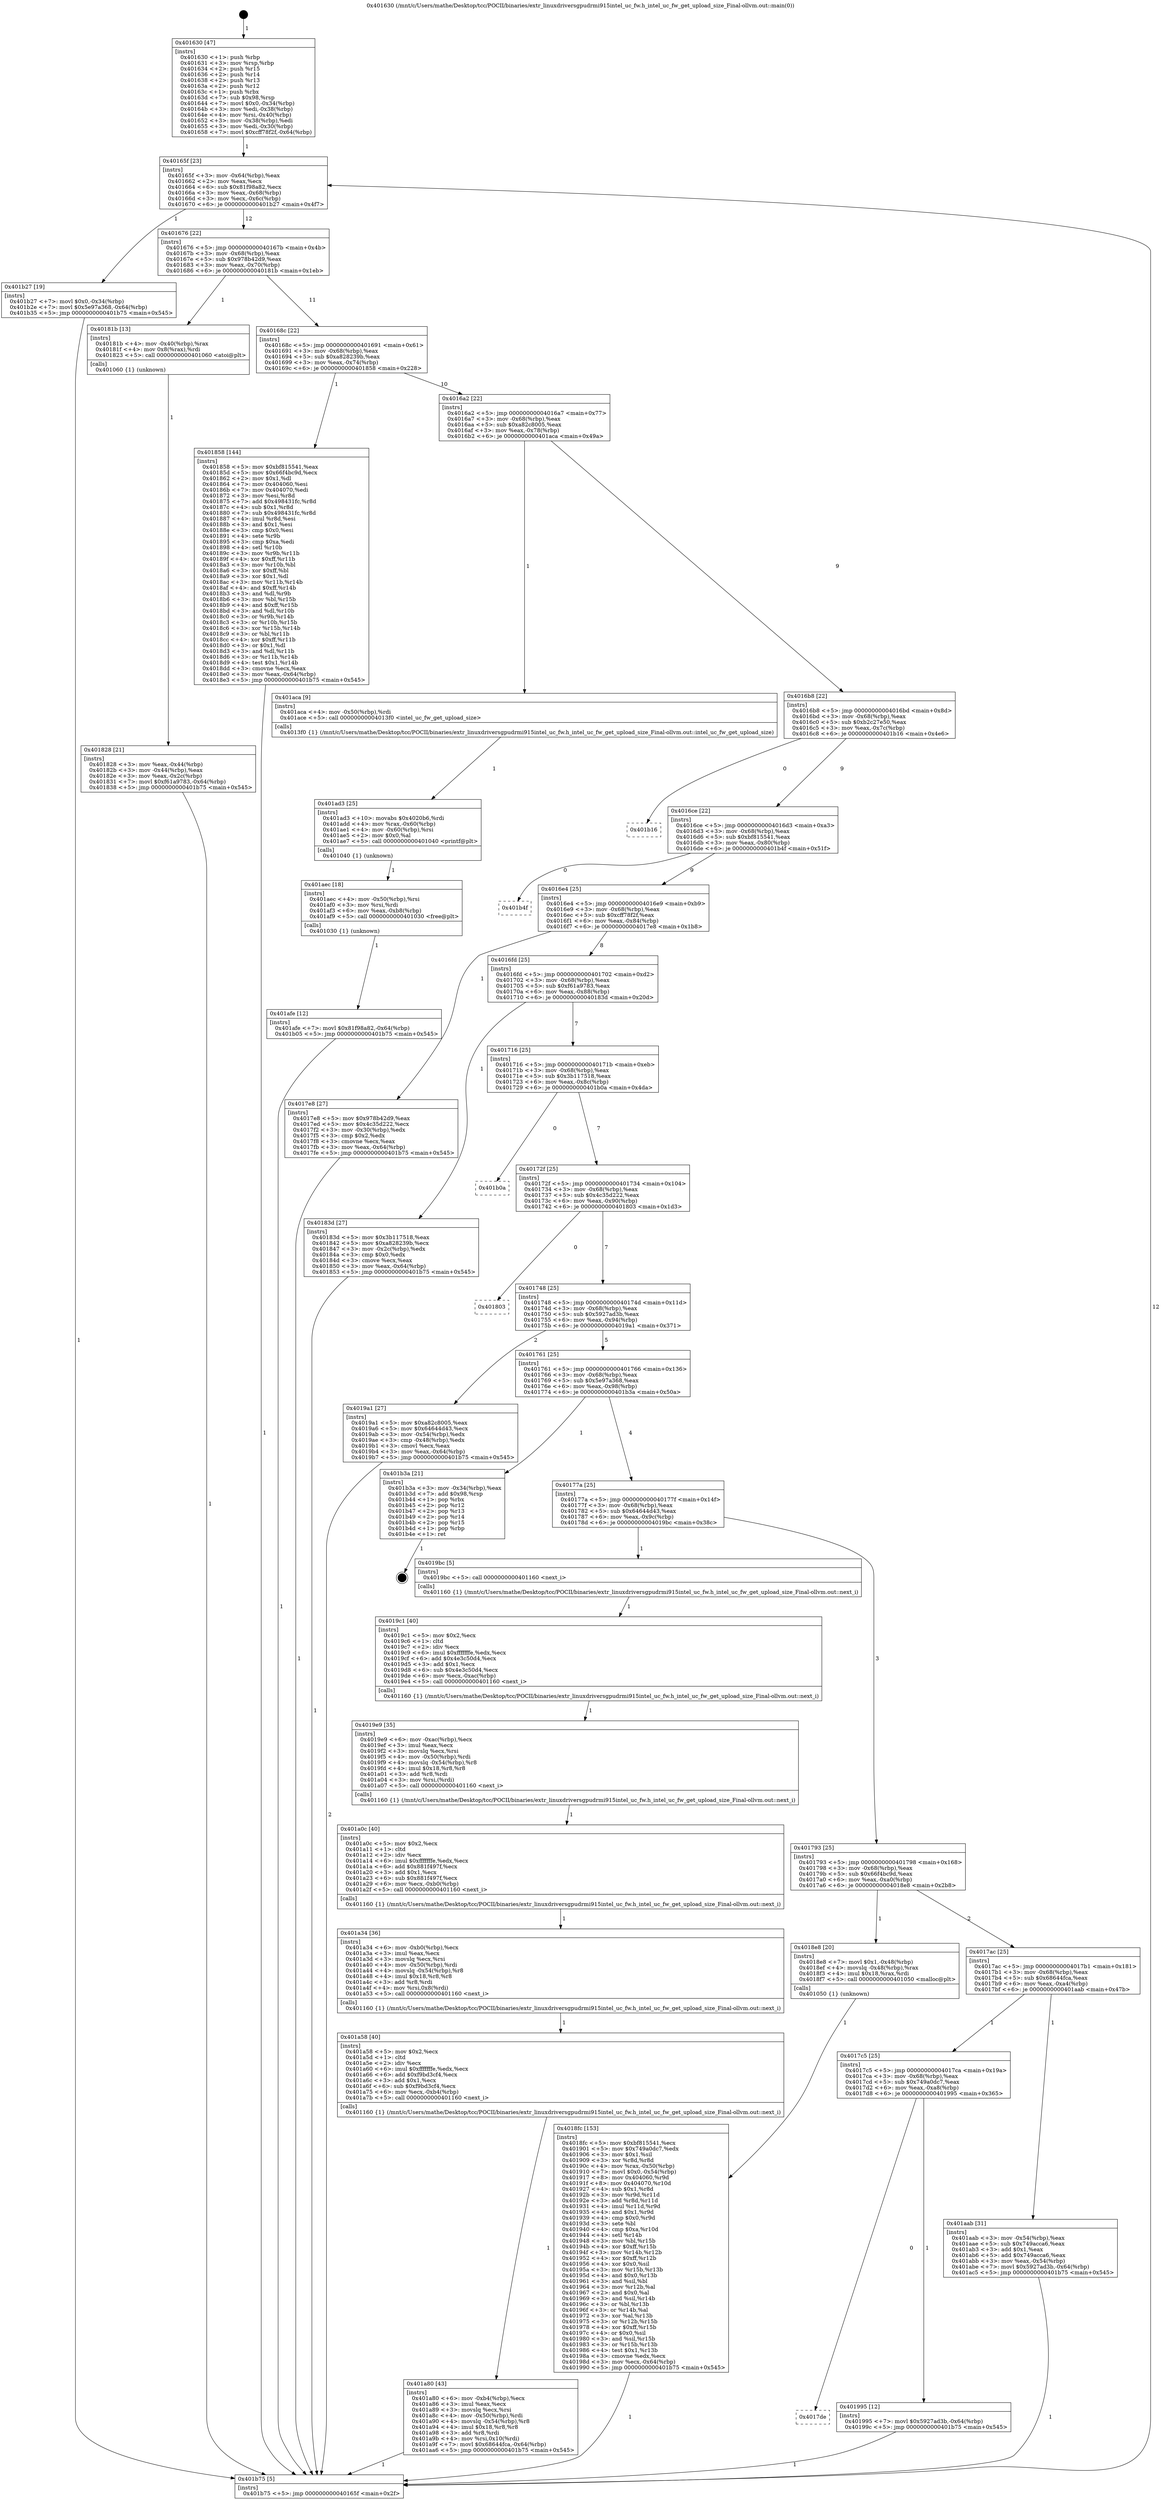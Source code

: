 digraph "0x401630" {
  label = "0x401630 (/mnt/c/Users/mathe/Desktop/tcc/POCII/binaries/extr_linuxdriversgpudrmi915intel_uc_fw.h_intel_uc_fw_get_upload_size_Final-ollvm.out::main(0))"
  labelloc = "t"
  node[shape=record]

  Entry [label="",width=0.3,height=0.3,shape=circle,fillcolor=black,style=filled]
  "0x40165f" [label="{
     0x40165f [23]\l
     | [instrs]\l
     &nbsp;&nbsp;0x40165f \<+3\>: mov -0x64(%rbp),%eax\l
     &nbsp;&nbsp;0x401662 \<+2\>: mov %eax,%ecx\l
     &nbsp;&nbsp;0x401664 \<+6\>: sub $0x81f98a82,%ecx\l
     &nbsp;&nbsp;0x40166a \<+3\>: mov %eax,-0x68(%rbp)\l
     &nbsp;&nbsp;0x40166d \<+3\>: mov %ecx,-0x6c(%rbp)\l
     &nbsp;&nbsp;0x401670 \<+6\>: je 0000000000401b27 \<main+0x4f7\>\l
  }"]
  "0x401b27" [label="{
     0x401b27 [19]\l
     | [instrs]\l
     &nbsp;&nbsp;0x401b27 \<+7\>: movl $0x0,-0x34(%rbp)\l
     &nbsp;&nbsp;0x401b2e \<+7\>: movl $0x5e97a368,-0x64(%rbp)\l
     &nbsp;&nbsp;0x401b35 \<+5\>: jmp 0000000000401b75 \<main+0x545\>\l
  }"]
  "0x401676" [label="{
     0x401676 [22]\l
     | [instrs]\l
     &nbsp;&nbsp;0x401676 \<+5\>: jmp 000000000040167b \<main+0x4b\>\l
     &nbsp;&nbsp;0x40167b \<+3\>: mov -0x68(%rbp),%eax\l
     &nbsp;&nbsp;0x40167e \<+5\>: sub $0x978b42d9,%eax\l
     &nbsp;&nbsp;0x401683 \<+3\>: mov %eax,-0x70(%rbp)\l
     &nbsp;&nbsp;0x401686 \<+6\>: je 000000000040181b \<main+0x1eb\>\l
  }"]
  Exit [label="",width=0.3,height=0.3,shape=circle,fillcolor=black,style=filled,peripheries=2]
  "0x40181b" [label="{
     0x40181b [13]\l
     | [instrs]\l
     &nbsp;&nbsp;0x40181b \<+4\>: mov -0x40(%rbp),%rax\l
     &nbsp;&nbsp;0x40181f \<+4\>: mov 0x8(%rax),%rdi\l
     &nbsp;&nbsp;0x401823 \<+5\>: call 0000000000401060 \<atoi@plt\>\l
     | [calls]\l
     &nbsp;&nbsp;0x401060 \{1\} (unknown)\l
  }"]
  "0x40168c" [label="{
     0x40168c [22]\l
     | [instrs]\l
     &nbsp;&nbsp;0x40168c \<+5\>: jmp 0000000000401691 \<main+0x61\>\l
     &nbsp;&nbsp;0x401691 \<+3\>: mov -0x68(%rbp),%eax\l
     &nbsp;&nbsp;0x401694 \<+5\>: sub $0xa828239b,%eax\l
     &nbsp;&nbsp;0x401699 \<+3\>: mov %eax,-0x74(%rbp)\l
     &nbsp;&nbsp;0x40169c \<+6\>: je 0000000000401858 \<main+0x228\>\l
  }"]
  "0x401afe" [label="{
     0x401afe [12]\l
     | [instrs]\l
     &nbsp;&nbsp;0x401afe \<+7\>: movl $0x81f98a82,-0x64(%rbp)\l
     &nbsp;&nbsp;0x401b05 \<+5\>: jmp 0000000000401b75 \<main+0x545\>\l
  }"]
  "0x401858" [label="{
     0x401858 [144]\l
     | [instrs]\l
     &nbsp;&nbsp;0x401858 \<+5\>: mov $0xbf815541,%eax\l
     &nbsp;&nbsp;0x40185d \<+5\>: mov $0x66f4bc9d,%ecx\l
     &nbsp;&nbsp;0x401862 \<+2\>: mov $0x1,%dl\l
     &nbsp;&nbsp;0x401864 \<+7\>: mov 0x404060,%esi\l
     &nbsp;&nbsp;0x40186b \<+7\>: mov 0x404070,%edi\l
     &nbsp;&nbsp;0x401872 \<+3\>: mov %esi,%r8d\l
     &nbsp;&nbsp;0x401875 \<+7\>: add $0x498431fc,%r8d\l
     &nbsp;&nbsp;0x40187c \<+4\>: sub $0x1,%r8d\l
     &nbsp;&nbsp;0x401880 \<+7\>: sub $0x498431fc,%r8d\l
     &nbsp;&nbsp;0x401887 \<+4\>: imul %r8d,%esi\l
     &nbsp;&nbsp;0x40188b \<+3\>: and $0x1,%esi\l
     &nbsp;&nbsp;0x40188e \<+3\>: cmp $0x0,%esi\l
     &nbsp;&nbsp;0x401891 \<+4\>: sete %r9b\l
     &nbsp;&nbsp;0x401895 \<+3\>: cmp $0xa,%edi\l
     &nbsp;&nbsp;0x401898 \<+4\>: setl %r10b\l
     &nbsp;&nbsp;0x40189c \<+3\>: mov %r9b,%r11b\l
     &nbsp;&nbsp;0x40189f \<+4\>: xor $0xff,%r11b\l
     &nbsp;&nbsp;0x4018a3 \<+3\>: mov %r10b,%bl\l
     &nbsp;&nbsp;0x4018a6 \<+3\>: xor $0xff,%bl\l
     &nbsp;&nbsp;0x4018a9 \<+3\>: xor $0x1,%dl\l
     &nbsp;&nbsp;0x4018ac \<+3\>: mov %r11b,%r14b\l
     &nbsp;&nbsp;0x4018af \<+4\>: and $0xff,%r14b\l
     &nbsp;&nbsp;0x4018b3 \<+3\>: and %dl,%r9b\l
     &nbsp;&nbsp;0x4018b6 \<+3\>: mov %bl,%r15b\l
     &nbsp;&nbsp;0x4018b9 \<+4\>: and $0xff,%r15b\l
     &nbsp;&nbsp;0x4018bd \<+3\>: and %dl,%r10b\l
     &nbsp;&nbsp;0x4018c0 \<+3\>: or %r9b,%r14b\l
     &nbsp;&nbsp;0x4018c3 \<+3\>: or %r10b,%r15b\l
     &nbsp;&nbsp;0x4018c6 \<+3\>: xor %r15b,%r14b\l
     &nbsp;&nbsp;0x4018c9 \<+3\>: or %bl,%r11b\l
     &nbsp;&nbsp;0x4018cc \<+4\>: xor $0xff,%r11b\l
     &nbsp;&nbsp;0x4018d0 \<+3\>: or $0x1,%dl\l
     &nbsp;&nbsp;0x4018d3 \<+3\>: and %dl,%r11b\l
     &nbsp;&nbsp;0x4018d6 \<+3\>: or %r11b,%r14b\l
     &nbsp;&nbsp;0x4018d9 \<+4\>: test $0x1,%r14b\l
     &nbsp;&nbsp;0x4018dd \<+3\>: cmovne %ecx,%eax\l
     &nbsp;&nbsp;0x4018e0 \<+3\>: mov %eax,-0x64(%rbp)\l
     &nbsp;&nbsp;0x4018e3 \<+5\>: jmp 0000000000401b75 \<main+0x545\>\l
  }"]
  "0x4016a2" [label="{
     0x4016a2 [22]\l
     | [instrs]\l
     &nbsp;&nbsp;0x4016a2 \<+5\>: jmp 00000000004016a7 \<main+0x77\>\l
     &nbsp;&nbsp;0x4016a7 \<+3\>: mov -0x68(%rbp),%eax\l
     &nbsp;&nbsp;0x4016aa \<+5\>: sub $0xa82c8005,%eax\l
     &nbsp;&nbsp;0x4016af \<+3\>: mov %eax,-0x78(%rbp)\l
     &nbsp;&nbsp;0x4016b2 \<+6\>: je 0000000000401aca \<main+0x49a\>\l
  }"]
  "0x401aec" [label="{
     0x401aec [18]\l
     | [instrs]\l
     &nbsp;&nbsp;0x401aec \<+4\>: mov -0x50(%rbp),%rsi\l
     &nbsp;&nbsp;0x401af0 \<+3\>: mov %rsi,%rdi\l
     &nbsp;&nbsp;0x401af3 \<+6\>: mov %eax,-0xb8(%rbp)\l
     &nbsp;&nbsp;0x401af9 \<+5\>: call 0000000000401030 \<free@plt\>\l
     | [calls]\l
     &nbsp;&nbsp;0x401030 \{1\} (unknown)\l
  }"]
  "0x401aca" [label="{
     0x401aca [9]\l
     | [instrs]\l
     &nbsp;&nbsp;0x401aca \<+4\>: mov -0x50(%rbp),%rdi\l
     &nbsp;&nbsp;0x401ace \<+5\>: call 00000000004013f0 \<intel_uc_fw_get_upload_size\>\l
     | [calls]\l
     &nbsp;&nbsp;0x4013f0 \{1\} (/mnt/c/Users/mathe/Desktop/tcc/POCII/binaries/extr_linuxdriversgpudrmi915intel_uc_fw.h_intel_uc_fw_get_upload_size_Final-ollvm.out::intel_uc_fw_get_upload_size)\l
  }"]
  "0x4016b8" [label="{
     0x4016b8 [22]\l
     | [instrs]\l
     &nbsp;&nbsp;0x4016b8 \<+5\>: jmp 00000000004016bd \<main+0x8d\>\l
     &nbsp;&nbsp;0x4016bd \<+3\>: mov -0x68(%rbp),%eax\l
     &nbsp;&nbsp;0x4016c0 \<+5\>: sub $0xb2c27e50,%eax\l
     &nbsp;&nbsp;0x4016c5 \<+3\>: mov %eax,-0x7c(%rbp)\l
     &nbsp;&nbsp;0x4016c8 \<+6\>: je 0000000000401b16 \<main+0x4e6\>\l
  }"]
  "0x401ad3" [label="{
     0x401ad3 [25]\l
     | [instrs]\l
     &nbsp;&nbsp;0x401ad3 \<+10\>: movabs $0x4020b6,%rdi\l
     &nbsp;&nbsp;0x401add \<+4\>: mov %rax,-0x60(%rbp)\l
     &nbsp;&nbsp;0x401ae1 \<+4\>: mov -0x60(%rbp),%rsi\l
     &nbsp;&nbsp;0x401ae5 \<+2\>: mov $0x0,%al\l
     &nbsp;&nbsp;0x401ae7 \<+5\>: call 0000000000401040 \<printf@plt\>\l
     | [calls]\l
     &nbsp;&nbsp;0x401040 \{1\} (unknown)\l
  }"]
  "0x401b16" [label="{
     0x401b16\l
  }", style=dashed]
  "0x4016ce" [label="{
     0x4016ce [22]\l
     | [instrs]\l
     &nbsp;&nbsp;0x4016ce \<+5\>: jmp 00000000004016d3 \<main+0xa3\>\l
     &nbsp;&nbsp;0x4016d3 \<+3\>: mov -0x68(%rbp),%eax\l
     &nbsp;&nbsp;0x4016d6 \<+5\>: sub $0xbf815541,%eax\l
     &nbsp;&nbsp;0x4016db \<+3\>: mov %eax,-0x80(%rbp)\l
     &nbsp;&nbsp;0x4016de \<+6\>: je 0000000000401b4f \<main+0x51f\>\l
  }"]
  "0x401a80" [label="{
     0x401a80 [43]\l
     | [instrs]\l
     &nbsp;&nbsp;0x401a80 \<+6\>: mov -0xb4(%rbp),%ecx\l
     &nbsp;&nbsp;0x401a86 \<+3\>: imul %eax,%ecx\l
     &nbsp;&nbsp;0x401a89 \<+3\>: movslq %ecx,%rsi\l
     &nbsp;&nbsp;0x401a8c \<+4\>: mov -0x50(%rbp),%rdi\l
     &nbsp;&nbsp;0x401a90 \<+4\>: movslq -0x54(%rbp),%r8\l
     &nbsp;&nbsp;0x401a94 \<+4\>: imul $0x18,%r8,%r8\l
     &nbsp;&nbsp;0x401a98 \<+3\>: add %r8,%rdi\l
     &nbsp;&nbsp;0x401a9b \<+4\>: mov %rsi,0x10(%rdi)\l
     &nbsp;&nbsp;0x401a9f \<+7\>: movl $0x68644fca,-0x64(%rbp)\l
     &nbsp;&nbsp;0x401aa6 \<+5\>: jmp 0000000000401b75 \<main+0x545\>\l
  }"]
  "0x401b4f" [label="{
     0x401b4f\l
  }", style=dashed]
  "0x4016e4" [label="{
     0x4016e4 [25]\l
     | [instrs]\l
     &nbsp;&nbsp;0x4016e4 \<+5\>: jmp 00000000004016e9 \<main+0xb9\>\l
     &nbsp;&nbsp;0x4016e9 \<+3\>: mov -0x68(%rbp),%eax\l
     &nbsp;&nbsp;0x4016ec \<+5\>: sub $0xcff78f2f,%eax\l
     &nbsp;&nbsp;0x4016f1 \<+6\>: mov %eax,-0x84(%rbp)\l
     &nbsp;&nbsp;0x4016f7 \<+6\>: je 00000000004017e8 \<main+0x1b8\>\l
  }"]
  "0x401a58" [label="{
     0x401a58 [40]\l
     | [instrs]\l
     &nbsp;&nbsp;0x401a58 \<+5\>: mov $0x2,%ecx\l
     &nbsp;&nbsp;0x401a5d \<+1\>: cltd\l
     &nbsp;&nbsp;0x401a5e \<+2\>: idiv %ecx\l
     &nbsp;&nbsp;0x401a60 \<+6\>: imul $0xfffffffe,%edx,%ecx\l
     &nbsp;&nbsp;0x401a66 \<+6\>: add $0xf9bd3cf4,%ecx\l
     &nbsp;&nbsp;0x401a6c \<+3\>: add $0x1,%ecx\l
     &nbsp;&nbsp;0x401a6f \<+6\>: sub $0xf9bd3cf4,%ecx\l
     &nbsp;&nbsp;0x401a75 \<+6\>: mov %ecx,-0xb4(%rbp)\l
     &nbsp;&nbsp;0x401a7b \<+5\>: call 0000000000401160 \<next_i\>\l
     | [calls]\l
     &nbsp;&nbsp;0x401160 \{1\} (/mnt/c/Users/mathe/Desktop/tcc/POCII/binaries/extr_linuxdriversgpudrmi915intel_uc_fw.h_intel_uc_fw_get_upload_size_Final-ollvm.out::next_i)\l
  }"]
  "0x4017e8" [label="{
     0x4017e8 [27]\l
     | [instrs]\l
     &nbsp;&nbsp;0x4017e8 \<+5\>: mov $0x978b42d9,%eax\l
     &nbsp;&nbsp;0x4017ed \<+5\>: mov $0x4c35d222,%ecx\l
     &nbsp;&nbsp;0x4017f2 \<+3\>: mov -0x30(%rbp),%edx\l
     &nbsp;&nbsp;0x4017f5 \<+3\>: cmp $0x2,%edx\l
     &nbsp;&nbsp;0x4017f8 \<+3\>: cmovne %ecx,%eax\l
     &nbsp;&nbsp;0x4017fb \<+3\>: mov %eax,-0x64(%rbp)\l
     &nbsp;&nbsp;0x4017fe \<+5\>: jmp 0000000000401b75 \<main+0x545\>\l
  }"]
  "0x4016fd" [label="{
     0x4016fd [25]\l
     | [instrs]\l
     &nbsp;&nbsp;0x4016fd \<+5\>: jmp 0000000000401702 \<main+0xd2\>\l
     &nbsp;&nbsp;0x401702 \<+3\>: mov -0x68(%rbp),%eax\l
     &nbsp;&nbsp;0x401705 \<+5\>: sub $0xf61a9783,%eax\l
     &nbsp;&nbsp;0x40170a \<+6\>: mov %eax,-0x88(%rbp)\l
     &nbsp;&nbsp;0x401710 \<+6\>: je 000000000040183d \<main+0x20d\>\l
  }"]
  "0x401b75" [label="{
     0x401b75 [5]\l
     | [instrs]\l
     &nbsp;&nbsp;0x401b75 \<+5\>: jmp 000000000040165f \<main+0x2f\>\l
  }"]
  "0x401630" [label="{
     0x401630 [47]\l
     | [instrs]\l
     &nbsp;&nbsp;0x401630 \<+1\>: push %rbp\l
     &nbsp;&nbsp;0x401631 \<+3\>: mov %rsp,%rbp\l
     &nbsp;&nbsp;0x401634 \<+2\>: push %r15\l
     &nbsp;&nbsp;0x401636 \<+2\>: push %r14\l
     &nbsp;&nbsp;0x401638 \<+2\>: push %r13\l
     &nbsp;&nbsp;0x40163a \<+2\>: push %r12\l
     &nbsp;&nbsp;0x40163c \<+1\>: push %rbx\l
     &nbsp;&nbsp;0x40163d \<+7\>: sub $0x98,%rsp\l
     &nbsp;&nbsp;0x401644 \<+7\>: movl $0x0,-0x34(%rbp)\l
     &nbsp;&nbsp;0x40164b \<+3\>: mov %edi,-0x38(%rbp)\l
     &nbsp;&nbsp;0x40164e \<+4\>: mov %rsi,-0x40(%rbp)\l
     &nbsp;&nbsp;0x401652 \<+3\>: mov -0x38(%rbp),%edi\l
     &nbsp;&nbsp;0x401655 \<+3\>: mov %edi,-0x30(%rbp)\l
     &nbsp;&nbsp;0x401658 \<+7\>: movl $0xcff78f2f,-0x64(%rbp)\l
  }"]
  "0x401828" [label="{
     0x401828 [21]\l
     | [instrs]\l
     &nbsp;&nbsp;0x401828 \<+3\>: mov %eax,-0x44(%rbp)\l
     &nbsp;&nbsp;0x40182b \<+3\>: mov -0x44(%rbp),%eax\l
     &nbsp;&nbsp;0x40182e \<+3\>: mov %eax,-0x2c(%rbp)\l
     &nbsp;&nbsp;0x401831 \<+7\>: movl $0xf61a9783,-0x64(%rbp)\l
     &nbsp;&nbsp;0x401838 \<+5\>: jmp 0000000000401b75 \<main+0x545\>\l
  }"]
  "0x401a34" [label="{
     0x401a34 [36]\l
     | [instrs]\l
     &nbsp;&nbsp;0x401a34 \<+6\>: mov -0xb0(%rbp),%ecx\l
     &nbsp;&nbsp;0x401a3a \<+3\>: imul %eax,%ecx\l
     &nbsp;&nbsp;0x401a3d \<+3\>: movslq %ecx,%rsi\l
     &nbsp;&nbsp;0x401a40 \<+4\>: mov -0x50(%rbp),%rdi\l
     &nbsp;&nbsp;0x401a44 \<+4\>: movslq -0x54(%rbp),%r8\l
     &nbsp;&nbsp;0x401a48 \<+4\>: imul $0x18,%r8,%r8\l
     &nbsp;&nbsp;0x401a4c \<+3\>: add %r8,%rdi\l
     &nbsp;&nbsp;0x401a4f \<+4\>: mov %rsi,0x8(%rdi)\l
     &nbsp;&nbsp;0x401a53 \<+5\>: call 0000000000401160 \<next_i\>\l
     | [calls]\l
     &nbsp;&nbsp;0x401160 \{1\} (/mnt/c/Users/mathe/Desktop/tcc/POCII/binaries/extr_linuxdriversgpudrmi915intel_uc_fw.h_intel_uc_fw_get_upload_size_Final-ollvm.out::next_i)\l
  }"]
  "0x40183d" [label="{
     0x40183d [27]\l
     | [instrs]\l
     &nbsp;&nbsp;0x40183d \<+5\>: mov $0x3b117518,%eax\l
     &nbsp;&nbsp;0x401842 \<+5\>: mov $0xa828239b,%ecx\l
     &nbsp;&nbsp;0x401847 \<+3\>: mov -0x2c(%rbp),%edx\l
     &nbsp;&nbsp;0x40184a \<+3\>: cmp $0x0,%edx\l
     &nbsp;&nbsp;0x40184d \<+3\>: cmove %ecx,%eax\l
     &nbsp;&nbsp;0x401850 \<+3\>: mov %eax,-0x64(%rbp)\l
     &nbsp;&nbsp;0x401853 \<+5\>: jmp 0000000000401b75 \<main+0x545\>\l
  }"]
  "0x401716" [label="{
     0x401716 [25]\l
     | [instrs]\l
     &nbsp;&nbsp;0x401716 \<+5\>: jmp 000000000040171b \<main+0xeb\>\l
     &nbsp;&nbsp;0x40171b \<+3\>: mov -0x68(%rbp),%eax\l
     &nbsp;&nbsp;0x40171e \<+5\>: sub $0x3b117518,%eax\l
     &nbsp;&nbsp;0x401723 \<+6\>: mov %eax,-0x8c(%rbp)\l
     &nbsp;&nbsp;0x401729 \<+6\>: je 0000000000401b0a \<main+0x4da\>\l
  }"]
  "0x401a0c" [label="{
     0x401a0c [40]\l
     | [instrs]\l
     &nbsp;&nbsp;0x401a0c \<+5\>: mov $0x2,%ecx\l
     &nbsp;&nbsp;0x401a11 \<+1\>: cltd\l
     &nbsp;&nbsp;0x401a12 \<+2\>: idiv %ecx\l
     &nbsp;&nbsp;0x401a14 \<+6\>: imul $0xfffffffe,%edx,%ecx\l
     &nbsp;&nbsp;0x401a1a \<+6\>: add $0x881f497f,%ecx\l
     &nbsp;&nbsp;0x401a20 \<+3\>: add $0x1,%ecx\l
     &nbsp;&nbsp;0x401a23 \<+6\>: sub $0x881f497f,%ecx\l
     &nbsp;&nbsp;0x401a29 \<+6\>: mov %ecx,-0xb0(%rbp)\l
     &nbsp;&nbsp;0x401a2f \<+5\>: call 0000000000401160 \<next_i\>\l
     | [calls]\l
     &nbsp;&nbsp;0x401160 \{1\} (/mnt/c/Users/mathe/Desktop/tcc/POCII/binaries/extr_linuxdriversgpudrmi915intel_uc_fw.h_intel_uc_fw_get_upload_size_Final-ollvm.out::next_i)\l
  }"]
  "0x401b0a" [label="{
     0x401b0a\l
  }", style=dashed]
  "0x40172f" [label="{
     0x40172f [25]\l
     | [instrs]\l
     &nbsp;&nbsp;0x40172f \<+5\>: jmp 0000000000401734 \<main+0x104\>\l
     &nbsp;&nbsp;0x401734 \<+3\>: mov -0x68(%rbp),%eax\l
     &nbsp;&nbsp;0x401737 \<+5\>: sub $0x4c35d222,%eax\l
     &nbsp;&nbsp;0x40173c \<+6\>: mov %eax,-0x90(%rbp)\l
     &nbsp;&nbsp;0x401742 \<+6\>: je 0000000000401803 \<main+0x1d3\>\l
  }"]
  "0x4019e9" [label="{
     0x4019e9 [35]\l
     | [instrs]\l
     &nbsp;&nbsp;0x4019e9 \<+6\>: mov -0xac(%rbp),%ecx\l
     &nbsp;&nbsp;0x4019ef \<+3\>: imul %eax,%ecx\l
     &nbsp;&nbsp;0x4019f2 \<+3\>: movslq %ecx,%rsi\l
     &nbsp;&nbsp;0x4019f5 \<+4\>: mov -0x50(%rbp),%rdi\l
     &nbsp;&nbsp;0x4019f9 \<+4\>: movslq -0x54(%rbp),%r8\l
     &nbsp;&nbsp;0x4019fd \<+4\>: imul $0x18,%r8,%r8\l
     &nbsp;&nbsp;0x401a01 \<+3\>: add %r8,%rdi\l
     &nbsp;&nbsp;0x401a04 \<+3\>: mov %rsi,(%rdi)\l
     &nbsp;&nbsp;0x401a07 \<+5\>: call 0000000000401160 \<next_i\>\l
     | [calls]\l
     &nbsp;&nbsp;0x401160 \{1\} (/mnt/c/Users/mathe/Desktop/tcc/POCII/binaries/extr_linuxdriversgpudrmi915intel_uc_fw.h_intel_uc_fw_get_upload_size_Final-ollvm.out::next_i)\l
  }"]
  "0x401803" [label="{
     0x401803\l
  }", style=dashed]
  "0x401748" [label="{
     0x401748 [25]\l
     | [instrs]\l
     &nbsp;&nbsp;0x401748 \<+5\>: jmp 000000000040174d \<main+0x11d\>\l
     &nbsp;&nbsp;0x40174d \<+3\>: mov -0x68(%rbp),%eax\l
     &nbsp;&nbsp;0x401750 \<+5\>: sub $0x5927ad3b,%eax\l
     &nbsp;&nbsp;0x401755 \<+6\>: mov %eax,-0x94(%rbp)\l
     &nbsp;&nbsp;0x40175b \<+6\>: je 00000000004019a1 \<main+0x371\>\l
  }"]
  "0x4019c1" [label="{
     0x4019c1 [40]\l
     | [instrs]\l
     &nbsp;&nbsp;0x4019c1 \<+5\>: mov $0x2,%ecx\l
     &nbsp;&nbsp;0x4019c6 \<+1\>: cltd\l
     &nbsp;&nbsp;0x4019c7 \<+2\>: idiv %ecx\l
     &nbsp;&nbsp;0x4019c9 \<+6\>: imul $0xfffffffe,%edx,%ecx\l
     &nbsp;&nbsp;0x4019cf \<+6\>: add $0x4e3c50d4,%ecx\l
     &nbsp;&nbsp;0x4019d5 \<+3\>: add $0x1,%ecx\l
     &nbsp;&nbsp;0x4019d8 \<+6\>: sub $0x4e3c50d4,%ecx\l
     &nbsp;&nbsp;0x4019de \<+6\>: mov %ecx,-0xac(%rbp)\l
     &nbsp;&nbsp;0x4019e4 \<+5\>: call 0000000000401160 \<next_i\>\l
     | [calls]\l
     &nbsp;&nbsp;0x401160 \{1\} (/mnt/c/Users/mathe/Desktop/tcc/POCII/binaries/extr_linuxdriversgpudrmi915intel_uc_fw.h_intel_uc_fw_get_upload_size_Final-ollvm.out::next_i)\l
  }"]
  "0x4019a1" [label="{
     0x4019a1 [27]\l
     | [instrs]\l
     &nbsp;&nbsp;0x4019a1 \<+5\>: mov $0xa82c8005,%eax\l
     &nbsp;&nbsp;0x4019a6 \<+5\>: mov $0x64644d43,%ecx\l
     &nbsp;&nbsp;0x4019ab \<+3\>: mov -0x54(%rbp),%edx\l
     &nbsp;&nbsp;0x4019ae \<+3\>: cmp -0x48(%rbp),%edx\l
     &nbsp;&nbsp;0x4019b1 \<+3\>: cmovl %ecx,%eax\l
     &nbsp;&nbsp;0x4019b4 \<+3\>: mov %eax,-0x64(%rbp)\l
     &nbsp;&nbsp;0x4019b7 \<+5\>: jmp 0000000000401b75 \<main+0x545\>\l
  }"]
  "0x401761" [label="{
     0x401761 [25]\l
     | [instrs]\l
     &nbsp;&nbsp;0x401761 \<+5\>: jmp 0000000000401766 \<main+0x136\>\l
     &nbsp;&nbsp;0x401766 \<+3\>: mov -0x68(%rbp),%eax\l
     &nbsp;&nbsp;0x401769 \<+5\>: sub $0x5e97a368,%eax\l
     &nbsp;&nbsp;0x40176e \<+6\>: mov %eax,-0x98(%rbp)\l
     &nbsp;&nbsp;0x401774 \<+6\>: je 0000000000401b3a \<main+0x50a\>\l
  }"]
  "0x4017de" [label="{
     0x4017de\l
  }", style=dashed]
  "0x401b3a" [label="{
     0x401b3a [21]\l
     | [instrs]\l
     &nbsp;&nbsp;0x401b3a \<+3\>: mov -0x34(%rbp),%eax\l
     &nbsp;&nbsp;0x401b3d \<+7\>: add $0x98,%rsp\l
     &nbsp;&nbsp;0x401b44 \<+1\>: pop %rbx\l
     &nbsp;&nbsp;0x401b45 \<+2\>: pop %r12\l
     &nbsp;&nbsp;0x401b47 \<+2\>: pop %r13\l
     &nbsp;&nbsp;0x401b49 \<+2\>: pop %r14\l
     &nbsp;&nbsp;0x401b4b \<+2\>: pop %r15\l
     &nbsp;&nbsp;0x401b4d \<+1\>: pop %rbp\l
     &nbsp;&nbsp;0x401b4e \<+1\>: ret\l
  }"]
  "0x40177a" [label="{
     0x40177a [25]\l
     | [instrs]\l
     &nbsp;&nbsp;0x40177a \<+5\>: jmp 000000000040177f \<main+0x14f\>\l
     &nbsp;&nbsp;0x40177f \<+3\>: mov -0x68(%rbp),%eax\l
     &nbsp;&nbsp;0x401782 \<+5\>: sub $0x64644d43,%eax\l
     &nbsp;&nbsp;0x401787 \<+6\>: mov %eax,-0x9c(%rbp)\l
     &nbsp;&nbsp;0x40178d \<+6\>: je 00000000004019bc \<main+0x38c\>\l
  }"]
  "0x401995" [label="{
     0x401995 [12]\l
     | [instrs]\l
     &nbsp;&nbsp;0x401995 \<+7\>: movl $0x5927ad3b,-0x64(%rbp)\l
     &nbsp;&nbsp;0x40199c \<+5\>: jmp 0000000000401b75 \<main+0x545\>\l
  }"]
  "0x4019bc" [label="{
     0x4019bc [5]\l
     | [instrs]\l
     &nbsp;&nbsp;0x4019bc \<+5\>: call 0000000000401160 \<next_i\>\l
     | [calls]\l
     &nbsp;&nbsp;0x401160 \{1\} (/mnt/c/Users/mathe/Desktop/tcc/POCII/binaries/extr_linuxdriversgpudrmi915intel_uc_fw.h_intel_uc_fw_get_upload_size_Final-ollvm.out::next_i)\l
  }"]
  "0x401793" [label="{
     0x401793 [25]\l
     | [instrs]\l
     &nbsp;&nbsp;0x401793 \<+5\>: jmp 0000000000401798 \<main+0x168\>\l
     &nbsp;&nbsp;0x401798 \<+3\>: mov -0x68(%rbp),%eax\l
     &nbsp;&nbsp;0x40179b \<+5\>: sub $0x66f4bc9d,%eax\l
     &nbsp;&nbsp;0x4017a0 \<+6\>: mov %eax,-0xa0(%rbp)\l
     &nbsp;&nbsp;0x4017a6 \<+6\>: je 00000000004018e8 \<main+0x2b8\>\l
  }"]
  "0x4017c5" [label="{
     0x4017c5 [25]\l
     | [instrs]\l
     &nbsp;&nbsp;0x4017c5 \<+5\>: jmp 00000000004017ca \<main+0x19a\>\l
     &nbsp;&nbsp;0x4017ca \<+3\>: mov -0x68(%rbp),%eax\l
     &nbsp;&nbsp;0x4017cd \<+5\>: sub $0x749a0dc7,%eax\l
     &nbsp;&nbsp;0x4017d2 \<+6\>: mov %eax,-0xa8(%rbp)\l
     &nbsp;&nbsp;0x4017d8 \<+6\>: je 0000000000401995 \<main+0x365\>\l
  }"]
  "0x4018e8" [label="{
     0x4018e8 [20]\l
     | [instrs]\l
     &nbsp;&nbsp;0x4018e8 \<+7\>: movl $0x1,-0x48(%rbp)\l
     &nbsp;&nbsp;0x4018ef \<+4\>: movslq -0x48(%rbp),%rax\l
     &nbsp;&nbsp;0x4018f3 \<+4\>: imul $0x18,%rax,%rdi\l
     &nbsp;&nbsp;0x4018f7 \<+5\>: call 0000000000401050 \<malloc@plt\>\l
     | [calls]\l
     &nbsp;&nbsp;0x401050 \{1\} (unknown)\l
  }"]
  "0x4017ac" [label="{
     0x4017ac [25]\l
     | [instrs]\l
     &nbsp;&nbsp;0x4017ac \<+5\>: jmp 00000000004017b1 \<main+0x181\>\l
     &nbsp;&nbsp;0x4017b1 \<+3\>: mov -0x68(%rbp),%eax\l
     &nbsp;&nbsp;0x4017b4 \<+5\>: sub $0x68644fca,%eax\l
     &nbsp;&nbsp;0x4017b9 \<+6\>: mov %eax,-0xa4(%rbp)\l
     &nbsp;&nbsp;0x4017bf \<+6\>: je 0000000000401aab \<main+0x47b\>\l
  }"]
  "0x4018fc" [label="{
     0x4018fc [153]\l
     | [instrs]\l
     &nbsp;&nbsp;0x4018fc \<+5\>: mov $0xbf815541,%ecx\l
     &nbsp;&nbsp;0x401901 \<+5\>: mov $0x749a0dc7,%edx\l
     &nbsp;&nbsp;0x401906 \<+3\>: mov $0x1,%sil\l
     &nbsp;&nbsp;0x401909 \<+3\>: xor %r8d,%r8d\l
     &nbsp;&nbsp;0x40190c \<+4\>: mov %rax,-0x50(%rbp)\l
     &nbsp;&nbsp;0x401910 \<+7\>: movl $0x0,-0x54(%rbp)\l
     &nbsp;&nbsp;0x401917 \<+8\>: mov 0x404060,%r9d\l
     &nbsp;&nbsp;0x40191f \<+8\>: mov 0x404070,%r10d\l
     &nbsp;&nbsp;0x401927 \<+4\>: sub $0x1,%r8d\l
     &nbsp;&nbsp;0x40192b \<+3\>: mov %r9d,%r11d\l
     &nbsp;&nbsp;0x40192e \<+3\>: add %r8d,%r11d\l
     &nbsp;&nbsp;0x401931 \<+4\>: imul %r11d,%r9d\l
     &nbsp;&nbsp;0x401935 \<+4\>: and $0x1,%r9d\l
     &nbsp;&nbsp;0x401939 \<+4\>: cmp $0x0,%r9d\l
     &nbsp;&nbsp;0x40193d \<+3\>: sete %bl\l
     &nbsp;&nbsp;0x401940 \<+4\>: cmp $0xa,%r10d\l
     &nbsp;&nbsp;0x401944 \<+4\>: setl %r14b\l
     &nbsp;&nbsp;0x401948 \<+3\>: mov %bl,%r15b\l
     &nbsp;&nbsp;0x40194b \<+4\>: xor $0xff,%r15b\l
     &nbsp;&nbsp;0x40194f \<+3\>: mov %r14b,%r12b\l
     &nbsp;&nbsp;0x401952 \<+4\>: xor $0xff,%r12b\l
     &nbsp;&nbsp;0x401956 \<+4\>: xor $0x0,%sil\l
     &nbsp;&nbsp;0x40195a \<+3\>: mov %r15b,%r13b\l
     &nbsp;&nbsp;0x40195d \<+4\>: and $0x0,%r13b\l
     &nbsp;&nbsp;0x401961 \<+3\>: and %sil,%bl\l
     &nbsp;&nbsp;0x401964 \<+3\>: mov %r12b,%al\l
     &nbsp;&nbsp;0x401967 \<+2\>: and $0x0,%al\l
     &nbsp;&nbsp;0x401969 \<+3\>: and %sil,%r14b\l
     &nbsp;&nbsp;0x40196c \<+3\>: or %bl,%r13b\l
     &nbsp;&nbsp;0x40196f \<+3\>: or %r14b,%al\l
     &nbsp;&nbsp;0x401972 \<+3\>: xor %al,%r13b\l
     &nbsp;&nbsp;0x401975 \<+3\>: or %r12b,%r15b\l
     &nbsp;&nbsp;0x401978 \<+4\>: xor $0xff,%r15b\l
     &nbsp;&nbsp;0x40197c \<+4\>: or $0x0,%sil\l
     &nbsp;&nbsp;0x401980 \<+3\>: and %sil,%r15b\l
     &nbsp;&nbsp;0x401983 \<+3\>: or %r15b,%r13b\l
     &nbsp;&nbsp;0x401986 \<+4\>: test $0x1,%r13b\l
     &nbsp;&nbsp;0x40198a \<+3\>: cmovne %edx,%ecx\l
     &nbsp;&nbsp;0x40198d \<+3\>: mov %ecx,-0x64(%rbp)\l
     &nbsp;&nbsp;0x401990 \<+5\>: jmp 0000000000401b75 \<main+0x545\>\l
  }"]
  "0x401aab" [label="{
     0x401aab [31]\l
     | [instrs]\l
     &nbsp;&nbsp;0x401aab \<+3\>: mov -0x54(%rbp),%eax\l
     &nbsp;&nbsp;0x401aae \<+5\>: sub $0x749acca6,%eax\l
     &nbsp;&nbsp;0x401ab3 \<+3\>: add $0x1,%eax\l
     &nbsp;&nbsp;0x401ab6 \<+5\>: add $0x749acca6,%eax\l
     &nbsp;&nbsp;0x401abb \<+3\>: mov %eax,-0x54(%rbp)\l
     &nbsp;&nbsp;0x401abe \<+7\>: movl $0x5927ad3b,-0x64(%rbp)\l
     &nbsp;&nbsp;0x401ac5 \<+5\>: jmp 0000000000401b75 \<main+0x545\>\l
  }"]
  Entry -> "0x401630" [label=" 1"]
  "0x40165f" -> "0x401b27" [label=" 1"]
  "0x40165f" -> "0x401676" [label=" 12"]
  "0x401b3a" -> Exit [label=" 1"]
  "0x401676" -> "0x40181b" [label=" 1"]
  "0x401676" -> "0x40168c" [label=" 11"]
  "0x401b27" -> "0x401b75" [label=" 1"]
  "0x40168c" -> "0x401858" [label=" 1"]
  "0x40168c" -> "0x4016a2" [label=" 10"]
  "0x401afe" -> "0x401b75" [label=" 1"]
  "0x4016a2" -> "0x401aca" [label=" 1"]
  "0x4016a2" -> "0x4016b8" [label=" 9"]
  "0x401aec" -> "0x401afe" [label=" 1"]
  "0x4016b8" -> "0x401b16" [label=" 0"]
  "0x4016b8" -> "0x4016ce" [label=" 9"]
  "0x401ad3" -> "0x401aec" [label=" 1"]
  "0x4016ce" -> "0x401b4f" [label=" 0"]
  "0x4016ce" -> "0x4016e4" [label=" 9"]
  "0x401aca" -> "0x401ad3" [label=" 1"]
  "0x4016e4" -> "0x4017e8" [label=" 1"]
  "0x4016e4" -> "0x4016fd" [label=" 8"]
  "0x4017e8" -> "0x401b75" [label=" 1"]
  "0x401630" -> "0x40165f" [label=" 1"]
  "0x401b75" -> "0x40165f" [label=" 12"]
  "0x40181b" -> "0x401828" [label=" 1"]
  "0x401828" -> "0x401b75" [label=" 1"]
  "0x401aab" -> "0x401b75" [label=" 1"]
  "0x4016fd" -> "0x40183d" [label=" 1"]
  "0x4016fd" -> "0x401716" [label=" 7"]
  "0x40183d" -> "0x401b75" [label=" 1"]
  "0x401858" -> "0x401b75" [label=" 1"]
  "0x401a80" -> "0x401b75" [label=" 1"]
  "0x401716" -> "0x401b0a" [label=" 0"]
  "0x401716" -> "0x40172f" [label=" 7"]
  "0x401a58" -> "0x401a80" [label=" 1"]
  "0x40172f" -> "0x401803" [label=" 0"]
  "0x40172f" -> "0x401748" [label=" 7"]
  "0x401a34" -> "0x401a58" [label=" 1"]
  "0x401748" -> "0x4019a1" [label=" 2"]
  "0x401748" -> "0x401761" [label=" 5"]
  "0x401a0c" -> "0x401a34" [label=" 1"]
  "0x401761" -> "0x401b3a" [label=" 1"]
  "0x401761" -> "0x40177a" [label=" 4"]
  "0x4019e9" -> "0x401a0c" [label=" 1"]
  "0x40177a" -> "0x4019bc" [label=" 1"]
  "0x40177a" -> "0x401793" [label=" 3"]
  "0x4019c1" -> "0x4019e9" [label=" 1"]
  "0x401793" -> "0x4018e8" [label=" 1"]
  "0x401793" -> "0x4017ac" [label=" 2"]
  "0x4018e8" -> "0x4018fc" [label=" 1"]
  "0x4018fc" -> "0x401b75" [label=" 1"]
  "0x4019a1" -> "0x401b75" [label=" 2"]
  "0x4017ac" -> "0x401aab" [label=" 1"]
  "0x4017ac" -> "0x4017c5" [label=" 1"]
  "0x4019bc" -> "0x4019c1" [label=" 1"]
  "0x4017c5" -> "0x401995" [label=" 1"]
  "0x4017c5" -> "0x4017de" [label=" 0"]
  "0x401995" -> "0x401b75" [label=" 1"]
}
